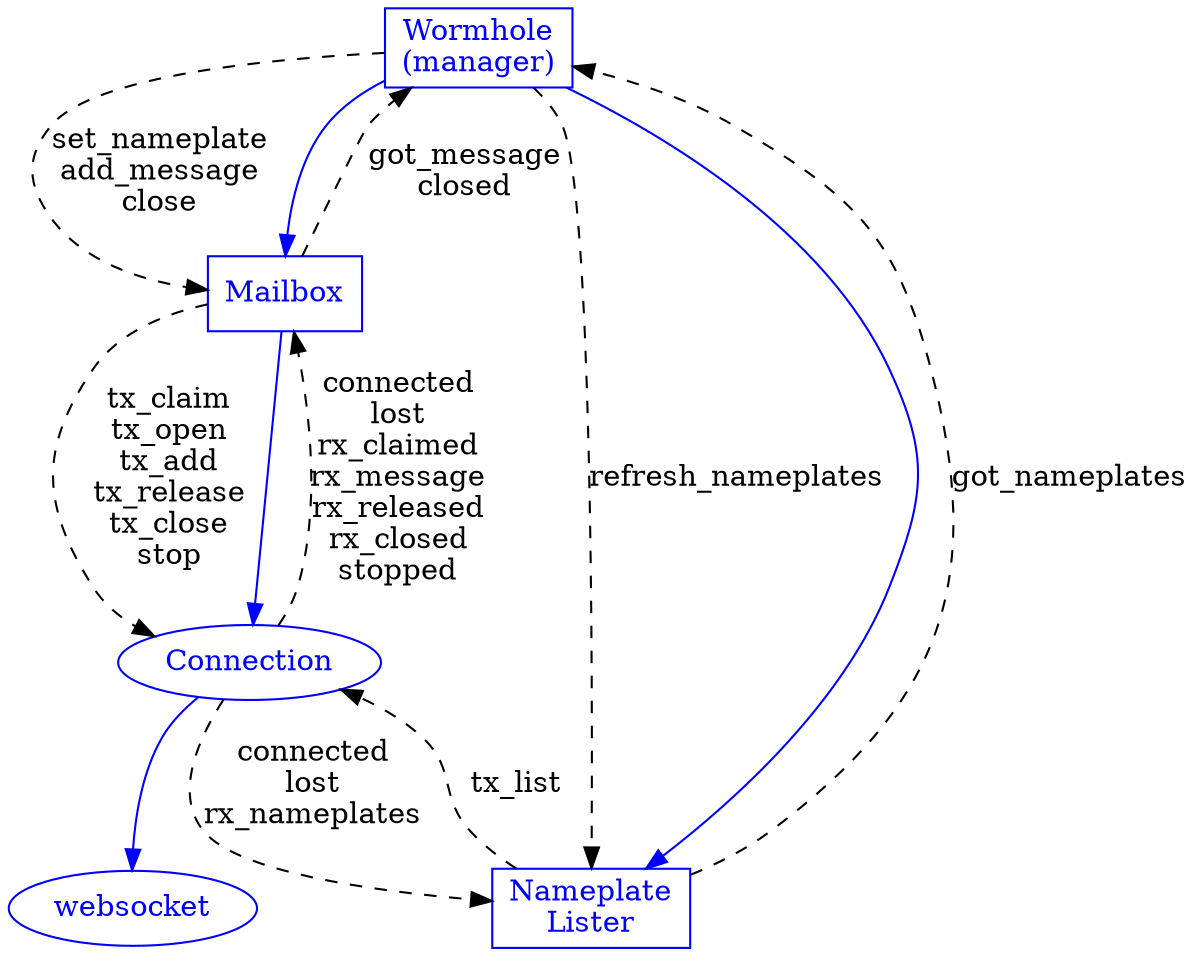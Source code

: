 digraph {
        Wormhole [shape="box" label="Wormhole\n(manager)"
                  color="blue" fontcolor="blue"]
        Mailbox [shape="box" color="blue" fontcolor="blue"]
        Connection [shape="oval" color="blue" fontcolor="blue"]
        websocket [shape="oval" color="blue" fontcolor="blue"]
        Nameplates [shape="box" label="Nameplate\nLister"
                    color="blue" fontcolor="blue"]

        Connection -> websocket [color="blue"]

        Wormhole -> Mailbox [style="dashed"
                             label="set_nameplate\nadd_message\nclose"
                             ]
        Wormhole -> Mailbox [color="blue"]
        Mailbox -> Wormhole [style="dashed"
                             label="got_message\nclosed"
                             ]
        Mailbox -> Connection [style="dashed"
                               label="tx_claim\ntx_open\ntx_add\ntx_release\ntx_close\nstop"
                               ]
        Mailbox -> Connection [color="blue"]
        Connection -> Mailbox [style="dashed"
                               label="connected\nlost\nrx_claimed\nrx_message\nrx_released\nrx_closed\nstopped"]

        Wormhole -> Nameplates [style="dashed"
                                label="refresh_nameplates"
                                ]
        Wormhole -> Nameplates [color="blue"]
        Nameplates -> Wormhole [style="dashed"
                                label="got_nameplates"
                                ]
        Connection -> Nameplates [style="dashed"
                                  label="connected\nlost\nrx_nameplates"
                                  ]
        Nameplates -> Connection [style="dashed"
                                  label="tx_list"
                                  ]



}
